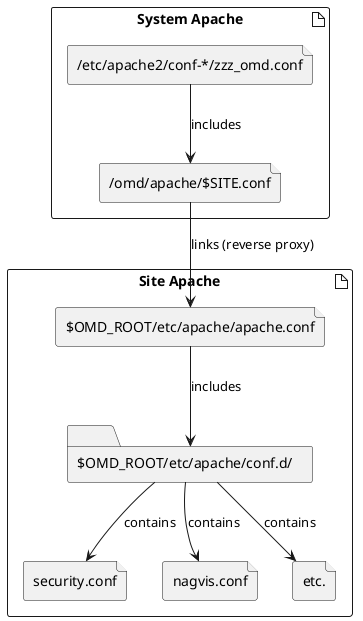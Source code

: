 @startuml

artifact "System Apache" {
    file "/etc/apache2/conf-*/zzz_omd.conf" as system_hook
    file "/omd/apache/$SITE.conf" as site_hook
}
artifact "Site Apache" {
    file "$OMD_ROOT/etc/apache/apache.conf" as site_conf
    folder "$OMD_ROOT/etc/apache/conf.d/" as conf_d
    file "security.conf" as security_conf
    file "nagvis.conf" as nagvis_conf
    file "etc." as etc_conf
}

system_hook -d-> site_hook : includes
site_hook -d-> site_conf : links (reverse proxy)
site_conf -d-> conf_d : includes
conf_d -d-> security_conf : contains
conf_d -d-> nagvis_conf : contains
conf_d -d-> etc_conf : contains

@enduml
